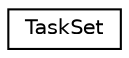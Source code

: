 digraph "Graphical Class Hierarchy"
{
 // LATEX_PDF_SIZE
  edge [fontname="Helvetica",fontsize="10",labelfontname="Helvetica",labelfontsize="10"];
  node [fontname="Helvetica",fontsize="10",shape=record];
  rankdir="LR";
  Node0 [label="TaskSet",height=0.2,width=0.4,color="black", fillcolor="white", style="filled",URL="$classoperations__research_1_1sat_1_1_task_set.html",tooltip=" "];
}
